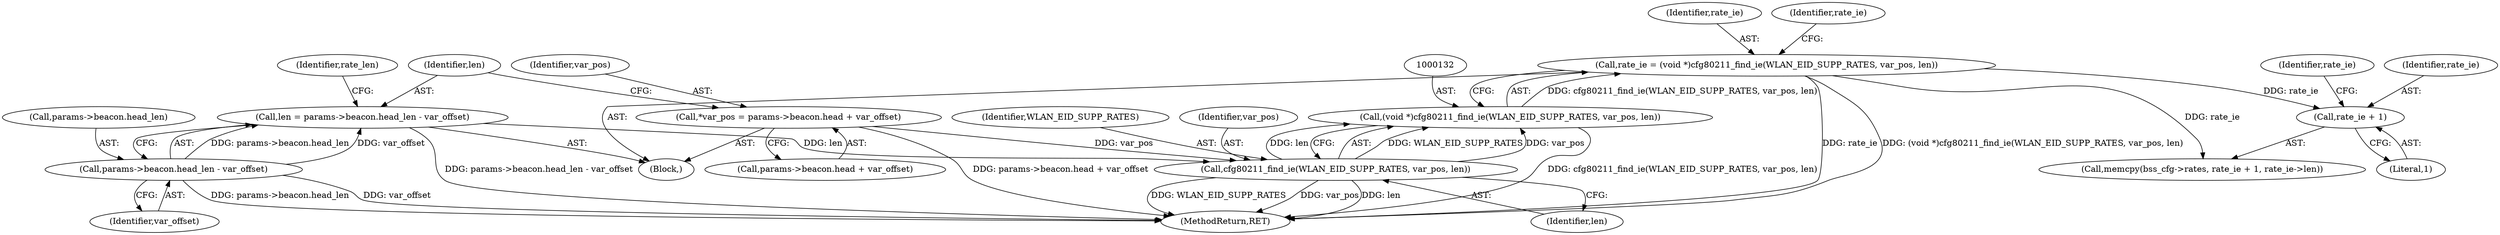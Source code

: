 digraph "0_linux_7caac62ed598a196d6ddf8d9c121e12e082cac3_0@pointer" {
"1000151" [label="(Call,rate_ie + 1)"];
"1000129" [label="(Call,rate_ie = (void *)cfg80211_find_ie(WLAN_EID_SUPP_RATES, var_pos, len))"];
"1000131" [label="(Call,(void *)cfg80211_find_ie(WLAN_EID_SUPP_RATES, var_pos, len))"];
"1000133" [label="(Call,cfg80211_find_ie(WLAN_EID_SUPP_RATES, var_pos, len))"];
"1000106" [label="(Call,*var_pos = params->beacon.head + var_offset)"];
"1000116" [label="(Call,len = params->beacon.head_len - var_offset)"];
"1000118" [label="(Call,params->beacon.head_len - var_offset)"];
"1000118" [label="(Call,params->beacon.head_len - var_offset)"];
"1000130" [label="(Identifier,rate_ie)"];
"1000129" [label="(Call,rate_ie = (void *)cfg80211_find_ie(WLAN_EID_SUPP_RATES, var_pos, len))"];
"1000119" [label="(Call,params->beacon.head_len)"];
"1000106" [label="(Call,*var_pos = params->beacon.head + var_offset)"];
"1000203" [label="(MethodReturn,RET)"];
"1000103" [label="(Block,)"];
"1000134" [label="(Identifier,WLAN_EID_SUPP_RATES)"];
"1000155" [label="(Identifier,rate_ie)"];
"1000147" [label="(Call,memcpy(bss_cfg->rates, rate_ie + 1, rate_ie->len))"];
"1000117" [label="(Identifier,len)"];
"1000135" [label="(Identifier,var_pos)"];
"1000124" [label="(Identifier,var_offset)"];
"1000136" [label="(Identifier,len)"];
"1000116" [label="(Call,len = params->beacon.head_len - var_offset)"];
"1000133" [label="(Call,cfg80211_find_ie(WLAN_EID_SUPP_RATES, var_pos, len))"];
"1000107" [label="(Identifier,var_pos)"];
"1000152" [label="(Identifier,rate_ie)"];
"1000138" [label="(Identifier,rate_ie)"];
"1000127" [label="(Identifier,rate_len)"];
"1000131" [label="(Call,(void *)cfg80211_find_ie(WLAN_EID_SUPP_RATES, var_pos, len))"];
"1000108" [label="(Call,params->beacon.head + var_offset)"];
"1000153" [label="(Literal,1)"];
"1000151" [label="(Call,rate_ie + 1)"];
"1000151" -> "1000147"  [label="AST: "];
"1000151" -> "1000153"  [label="CFG: "];
"1000152" -> "1000151"  [label="AST: "];
"1000153" -> "1000151"  [label="AST: "];
"1000155" -> "1000151"  [label="CFG: "];
"1000129" -> "1000151"  [label="DDG: rate_ie"];
"1000129" -> "1000103"  [label="AST: "];
"1000129" -> "1000131"  [label="CFG: "];
"1000130" -> "1000129"  [label="AST: "];
"1000131" -> "1000129"  [label="AST: "];
"1000138" -> "1000129"  [label="CFG: "];
"1000129" -> "1000203"  [label="DDG: rate_ie"];
"1000129" -> "1000203"  [label="DDG: (void *)cfg80211_find_ie(WLAN_EID_SUPP_RATES, var_pos, len)"];
"1000131" -> "1000129"  [label="DDG: cfg80211_find_ie(WLAN_EID_SUPP_RATES, var_pos, len)"];
"1000129" -> "1000147"  [label="DDG: rate_ie"];
"1000131" -> "1000133"  [label="CFG: "];
"1000132" -> "1000131"  [label="AST: "];
"1000133" -> "1000131"  [label="AST: "];
"1000131" -> "1000203"  [label="DDG: cfg80211_find_ie(WLAN_EID_SUPP_RATES, var_pos, len)"];
"1000133" -> "1000131"  [label="DDG: WLAN_EID_SUPP_RATES"];
"1000133" -> "1000131"  [label="DDG: var_pos"];
"1000133" -> "1000131"  [label="DDG: len"];
"1000133" -> "1000136"  [label="CFG: "];
"1000134" -> "1000133"  [label="AST: "];
"1000135" -> "1000133"  [label="AST: "];
"1000136" -> "1000133"  [label="AST: "];
"1000133" -> "1000203"  [label="DDG: WLAN_EID_SUPP_RATES"];
"1000133" -> "1000203"  [label="DDG: var_pos"];
"1000133" -> "1000203"  [label="DDG: len"];
"1000106" -> "1000133"  [label="DDG: var_pos"];
"1000116" -> "1000133"  [label="DDG: len"];
"1000106" -> "1000103"  [label="AST: "];
"1000106" -> "1000108"  [label="CFG: "];
"1000107" -> "1000106"  [label="AST: "];
"1000108" -> "1000106"  [label="AST: "];
"1000117" -> "1000106"  [label="CFG: "];
"1000106" -> "1000203"  [label="DDG: params->beacon.head + var_offset"];
"1000116" -> "1000103"  [label="AST: "];
"1000116" -> "1000118"  [label="CFG: "];
"1000117" -> "1000116"  [label="AST: "];
"1000118" -> "1000116"  [label="AST: "];
"1000127" -> "1000116"  [label="CFG: "];
"1000116" -> "1000203"  [label="DDG: params->beacon.head_len - var_offset"];
"1000118" -> "1000116"  [label="DDG: params->beacon.head_len"];
"1000118" -> "1000116"  [label="DDG: var_offset"];
"1000118" -> "1000124"  [label="CFG: "];
"1000119" -> "1000118"  [label="AST: "];
"1000124" -> "1000118"  [label="AST: "];
"1000118" -> "1000203"  [label="DDG: params->beacon.head_len"];
"1000118" -> "1000203"  [label="DDG: var_offset"];
}
